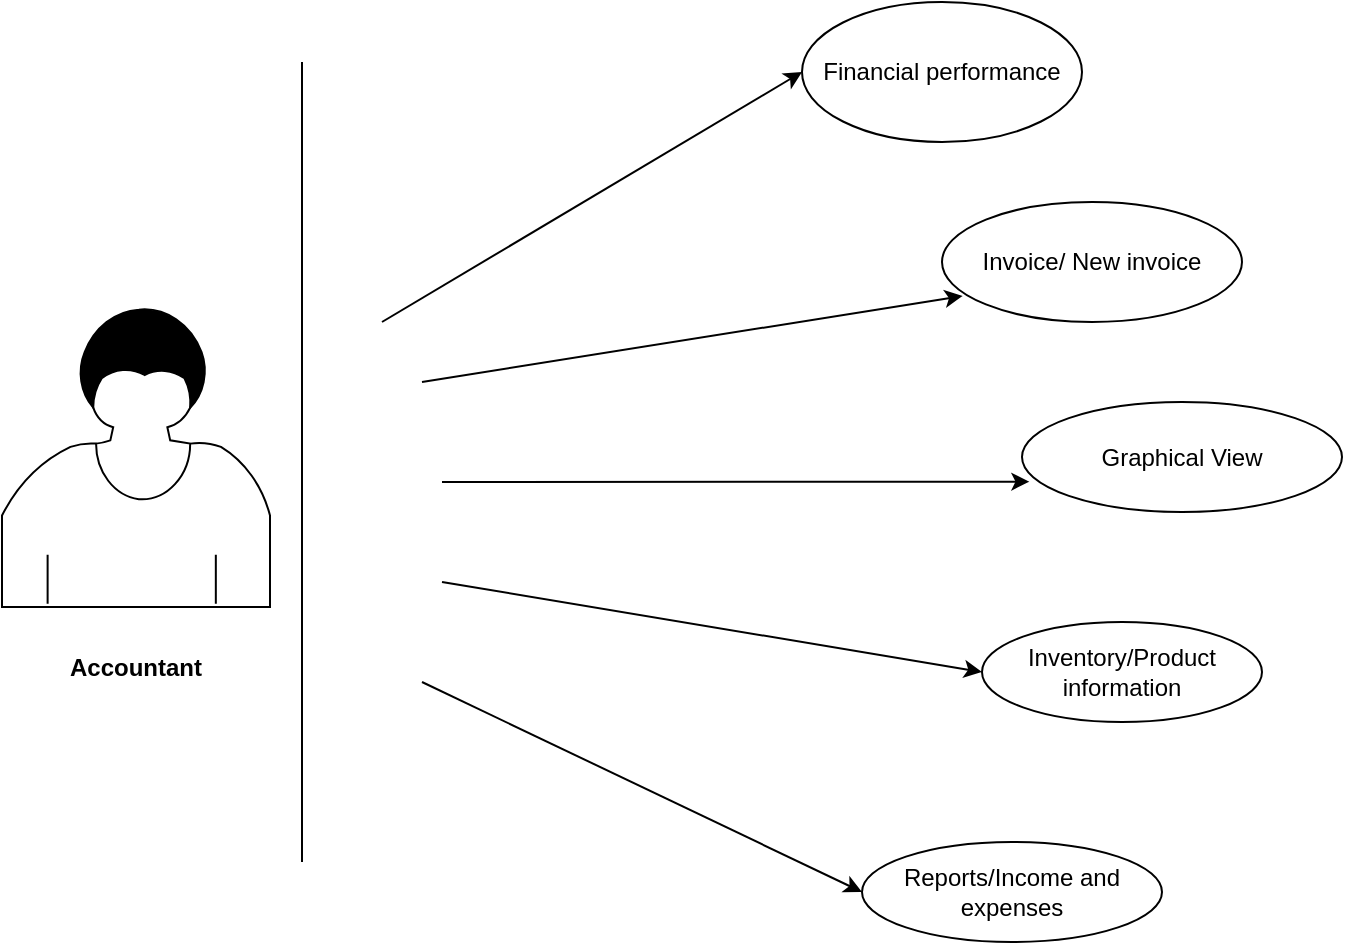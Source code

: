 <mxfile version="13.0.8" type="github"><diagram id="yBe2Aj-xOeSq5S8rmH2s" name="Page-1"><mxGraphModel dx="1038" dy="548" grid="1" gridSize="10" guides="1" tooltips="1" connect="1" arrows="1" fold="1" page="1" pageScale="1" pageWidth="827" pageHeight="1169" math="0" shadow="0"><root><mxCell id="0"/><mxCell id="1" parent="0"/><mxCell id="dYjCNNq-aRvheZ90yxyk-4" value="" style="shape=mxgraph.bpmn.user_task;html=1;outlineConnect=0;" vertex="1" parent="1"><mxGeometry x="60" y="792.5" width="134" height="150" as="geometry"/></mxCell><mxCell id="dYjCNNq-aRvheZ90yxyk-6" value="Financial performance" style="ellipse;whiteSpace=wrap;html=1;" vertex="1" parent="1"><mxGeometry x="460" y="640" width="140" height="70" as="geometry"/></mxCell><mxCell id="dYjCNNq-aRvheZ90yxyk-7" value="" style="endArrow=classic;html=1;entryX=0;entryY=0.5;entryDx=0;entryDy=0;" edge="1" parent="1" target="dYjCNNq-aRvheZ90yxyk-6"><mxGeometry width="50" height="50" relative="1" as="geometry"><mxPoint x="250" y="800" as="sourcePoint"/><mxPoint x="294" y="770" as="targetPoint"/><Array as="points"/></mxGeometry></mxCell><mxCell id="dYjCNNq-aRvheZ90yxyk-8" value="Invoice/ New invoice" style="ellipse;whiteSpace=wrap;html=1;" vertex="1" parent="1"><mxGeometry x="530" y="740" width="150" height="60" as="geometry"/></mxCell><mxCell id="dYjCNNq-aRvheZ90yxyk-10" value="" style="endArrow=classic;html=1;entryX=0.069;entryY=0.783;entryDx=0;entryDy=0;entryPerimeter=0;" edge="1" parent="1" target="dYjCNNq-aRvheZ90yxyk-8"><mxGeometry width="50" height="50" relative="1" as="geometry"><mxPoint x="270" y="830" as="sourcePoint"/><mxPoint x="440" y="860" as="targetPoint"/></mxGeometry></mxCell><mxCell id="dYjCNNq-aRvheZ90yxyk-11" value="Graphical View" style="ellipse;whiteSpace=wrap;html=1;" vertex="1" parent="1"><mxGeometry x="570" y="840" width="160" height="55" as="geometry"/></mxCell><mxCell id="dYjCNNq-aRvheZ90yxyk-12" value="" style="endArrow=classic;html=1;entryX=0.023;entryY=0.724;entryDx=0;entryDy=0;entryPerimeter=0;" edge="1" parent="1" target="dYjCNNq-aRvheZ90yxyk-11"><mxGeometry width="50" height="50" relative="1" as="geometry"><mxPoint x="280" y="880" as="sourcePoint"/><mxPoint x="440" y="860" as="targetPoint"/></mxGeometry></mxCell><mxCell id="dYjCNNq-aRvheZ90yxyk-13" value="Inventory/Product information" style="ellipse;whiteSpace=wrap;html=1;" vertex="1" parent="1"><mxGeometry x="550" y="950" width="140" height="50" as="geometry"/></mxCell><mxCell id="dYjCNNq-aRvheZ90yxyk-14" value="" style="endArrow=classic;html=1;entryX=0;entryY=0.5;entryDx=0;entryDy=0;" edge="1" parent="1" target="dYjCNNq-aRvheZ90yxyk-13"><mxGeometry width="50" height="50" relative="1" as="geometry"><mxPoint x="280" y="930" as="sourcePoint"/><mxPoint x="440" y="860" as="targetPoint"/></mxGeometry></mxCell><mxCell id="dYjCNNq-aRvheZ90yxyk-15" value="Reports/Income and expenses" style="ellipse;whiteSpace=wrap;html=1;" vertex="1" parent="1"><mxGeometry x="490" y="1060" width="150" height="50" as="geometry"/></mxCell><mxCell id="dYjCNNq-aRvheZ90yxyk-16" value="" style="endArrow=classic;html=1;entryX=0;entryY=0.5;entryDx=0;entryDy=0;" edge="1" parent="1" target="dYjCNNq-aRvheZ90yxyk-15"><mxGeometry width="50" height="50" relative="1" as="geometry"><mxPoint x="270" y="980" as="sourcePoint"/><mxPoint x="440" y="860" as="targetPoint"/></mxGeometry></mxCell><mxCell id="dYjCNNq-aRvheZ90yxyk-17" value="Accountant" style="text;align=center;fontStyle=1;verticalAlign=middle;spacingLeft=3;spacingRight=3;strokeColor=none;rotatable=0;points=[[0,0.5],[1,0.5]];portConstraint=eastwest;" vertex="1" parent="1"><mxGeometry x="62" y="944" width="130" height="56" as="geometry"/></mxCell><mxCell id="dYjCNNq-aRvheZ90yxyk-18" value="" style="endArrow=none;html=1;" edge="1" parent="1"><mxGeometry width="50" height="50" relative="1" as="geometry"><mxPoint x="210" y="1070" as="sourcePoint"/><mxPoint x="210" y="670" as="targetPoint"/></mxGeometry></mxCell></root></mxGraphModel></diagram></mxfile>